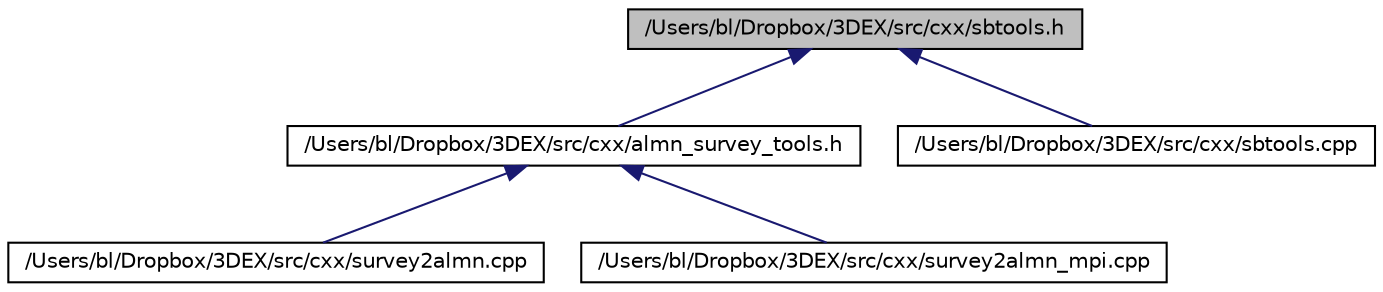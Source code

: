 digraph G
{
  edge [fontname="Helvetica",fontsize="10",labelfontname="Helvetica",labelfontsize="10"];
  node [fontname="Helvetica",fontsize="10",shape=record];
  Node1 [label="/Users/bl/Dropbox/3DEX/src/cxx/sbtools.h",height=0.2,width=0.4,color="black", fillcolor="grey75", style="filled" fontcolor="black"];
  Node1 -> Node2 [dir=back,color="midnightblue",fontsize="10",style="solid"];
  Node2 [label="/Users/bl/Dropbox/3DEX/src/cxx/almn_survey_tools.h",height=0.2,width=0.4,color="black", fillcolor="white", style="filled",URL="$almn__survey__tools_8h.html"];
  Node2 -> Node3 [dir=back,color="midnightblue",fontsize="10",style="solid"];
  Node3 [label="/Users/bl/Dropbox/3DEX/src/cxx/survey2almn.cpp",height=0.2,width=0.4,color="black", fillcolor="white", style="filled",URL="$survey2almn_8cpp.html"];
  Node2 -> Node4 [dir=back,color="midnightblue",fontsize="10",style="solid"];
  Node4 [label="/Users/bl/Dropbox/3DEX/src/cxx/survey2almn_mpi.cpp",height=0.2,width=0.4,color="black", fillcolor="white", style="filled",URL="$survey2almn__mpi_8cpp.html"];
  Node1 -> Node5 [dir=back,color="midnightblue",fontsize="10",style="solid"];
  Node5 [label="/Users/bl/Dropbox/3DEX/src/cxx/sbtools.cpp",height=0.2,width=0.4,color="black", fillcolor="white", style="filled",URL="$sbtools_8cpp.html"];
}
